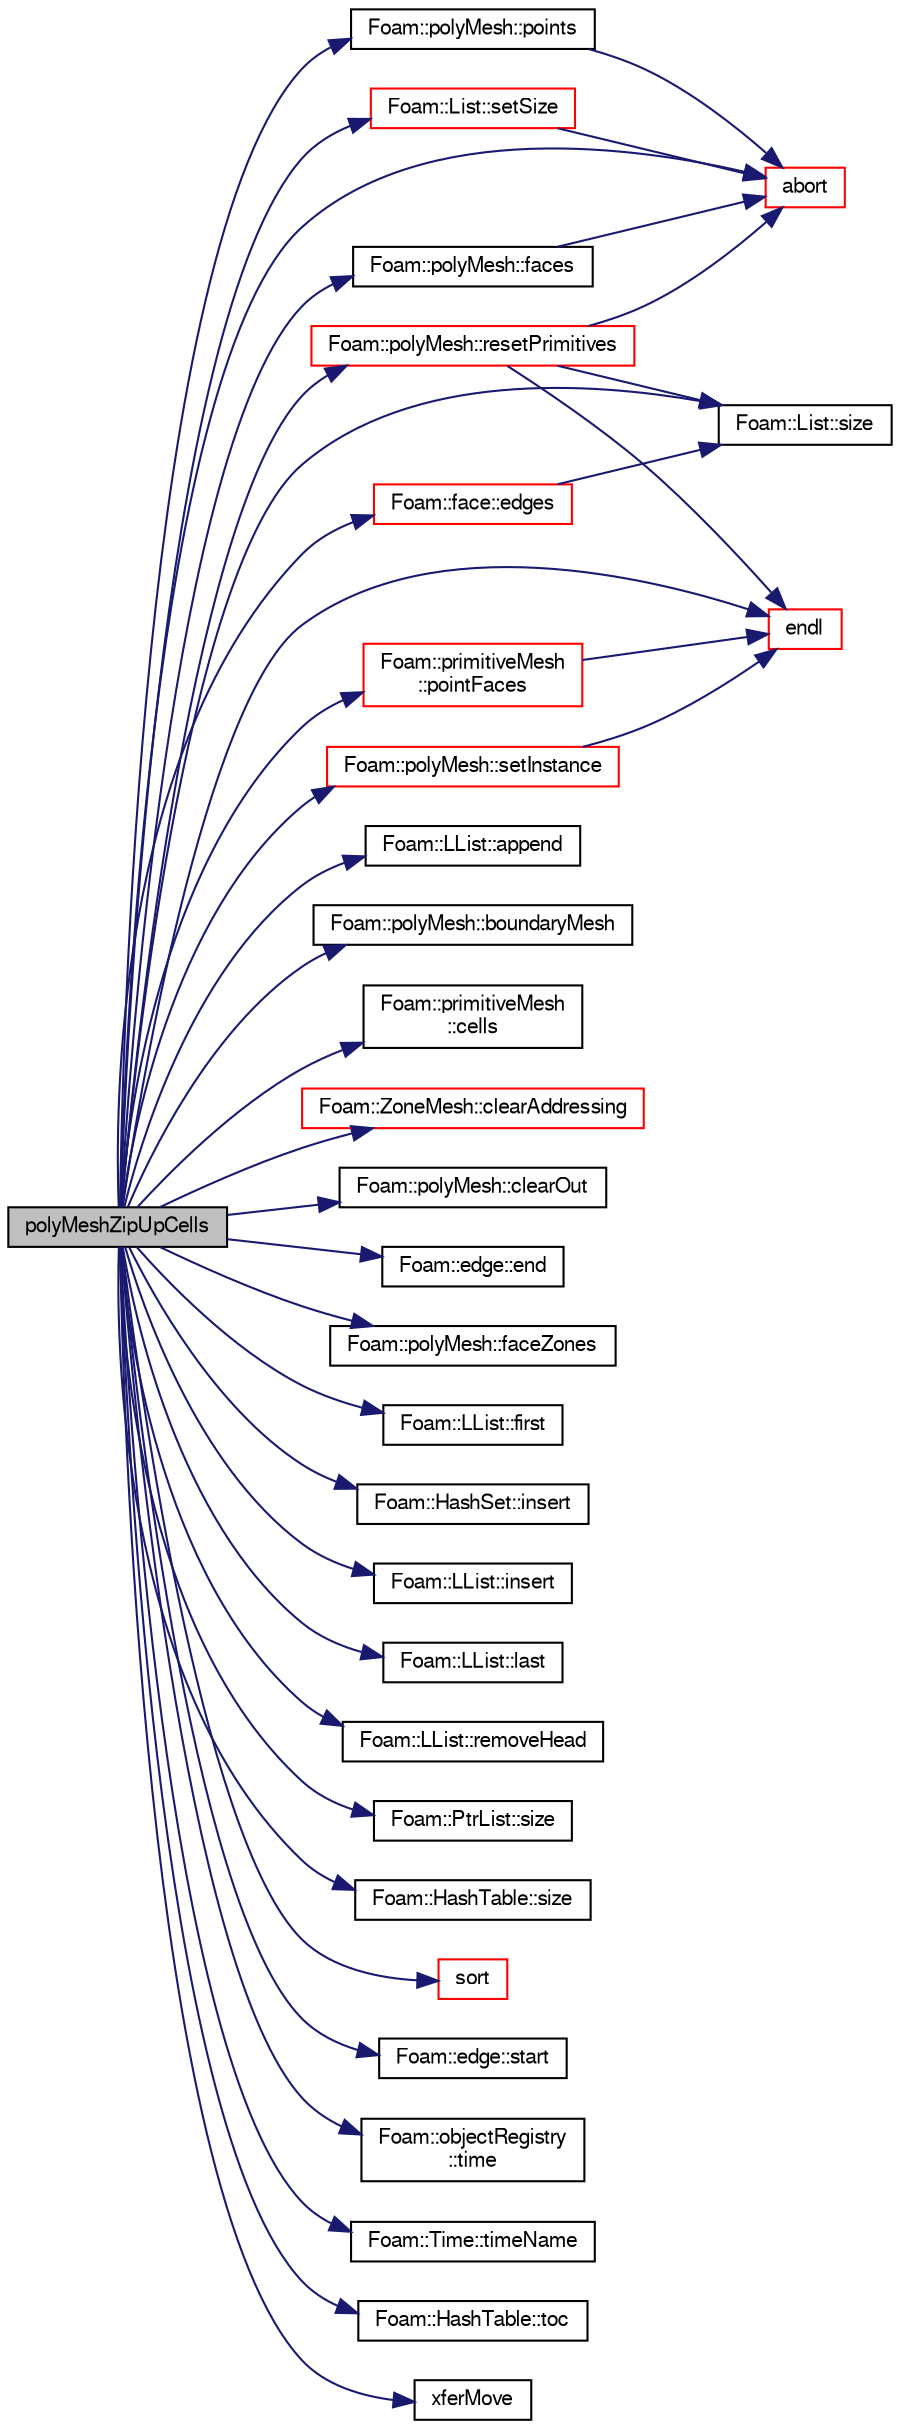 digraph "polyMeshZipUpCells"
{
  bgcolor="transparent";
  edge [fontname="FreeSans",fontsize="10",labelfontname="FreeSans",labelfontsize="10"];
  node [fontname="FreeSans",fontsize="10",shape=record];
  rankdir="LR";
  Node1 [label="polyMeshZipUpCells",height=0.2,width=0.4,color="black", fillcolor="grey75", style="filled" fontcolor="black"];
  Node1 -> Node2 [color="midnightblue",fontsize="10",style="solid",fontname="FreeSans"];
  Node2 [label="abort",height=0.2,width=0.4,color="red",URL="$a10237.html#a447107a607d03e417307c203fa5fb44b"];
  Node1 -> Node3 [color="midnightblue",fontsize="10",style="solid",fontname="FreeSans"];
  Node3 [label="Foam::LList::append",height=0.2,width=0.4,color="black",URL="$a01332.html#aa0809a881c9618cbaafc6a4451614dd6",tooltip="Add at tail of list. "];
  Node1 -> Node4 [color="midnightblue",fontsize="10",style="solid",fontname="FreeSans"];
  Node4 [label="Foam::polyMesh::boundaryMesh",height=0.2,width=0.4,color="black",URL="$a01861.html#a6b7f5ba89250dbd7a1c6c7860ab60fe3",tooltip="Return boundary mesh. "];
  Node1 -> Node5 [color="midnightblue",fontsize="10",style="solid",fontname="FreeSans"];
  Node5 [label="Foam::primitiveMesh\l::cells",height=0.2,width=0.4,color="black",URL="$a01911.html#a5838384c0cea399b56339f30bc8558ab"];
  Node1 -> Node6 [color="midnightblue",fontsize="10",style="solid",fontname="FreeSans"];
  Node6 [label="Foam::ZoneMesh::clearAddressing",height=0.2,width=0.4,color="red",URL="$a02823.html#aac1ee7169044dccb262b78097d6ab1a8",tooltip="Clear addressing. "];
  Node1 -> Node7 [color="midnightblue",fontsize="10",style="solid",fontname="FreeSans"];
  Node7 [label="Foam::polyMesh::clearOut",height=0.2,width=0.4,color="black",URL="$a01861.html#af320697688df08f1438d37a86bcaf25d",tooltip="Clear all geometry and addressing unnecessary for CFD. "];
  Node1 -> Node8 [color="midnightblue",fontsize="10",style="solid",fontname="FreeSans"];
  Node8 [label="Foam::face::edges",height=0.2,width=0.4,color="red",URL="$a00693.html#afb2d8a77df2765c7a4d24840617f285e",tooltip="Return edges in face point ordering,. "];
  Node8 -> Node9 [color="midnightblue",fontsize="10",style="solid",fontname="FreeSans"];
  Node9 [label="Foam::List::size",height=0.2,width=0.4,color="black",URL="$a01325.html#a8a5f6fa29bd4b500caf186f60245b384",tooltip="Override size to be inconsistent with allocated storage. "];
  Node1 -> Node10 [color="midnightblue",fontsize="10",style="solid",fontname="FreeSans"];
  Node10 [label="Foam::edge::end",height=0.2,width=0.4,color="black",URL="$a00590.html#a8ed0e876210c2c116b5694307a830518",tooltip="Return end vertex label. "];
  Node1 -> Node11 [color="midnightblue",fontsize="10",style="solid",fontname="FreeSans"];
  Node11 [label="endl",height=0.2,width=0.4,color="red",URL="$a10237.html#a2db8fe02a0d3909e9351bb4275b23ce4",tooltip="Add newline and flush stream. "];
  Node1 -> Node12 [color="midnightblue",fontsize="10",style="solid",fontname="FreeSans"];
  Node12 [label="Foam::polyMesh::faces",height=0.2,width=0.4,color="black",URL="$a01861.html#a4434536d50d4c14116249da802a1e2b2",tooltip="Return raw faces. "];
  Node12 -> Node2 [color="midnightblue",fontsize="10",style="solid",fontname="FreeSans"];
  Node1 -> Node13 [color="midnightblue",fontsize="10",style="solid",fontname="FreeSans"];
  Node13 [label="Foam::polyMesh::faceZones",height=0.2,width=0.4,color="black",URL="$a01861.html#aa3b2dc268f43cd7ca2d043febae4f0e6",tooltip="Return face zone mesh. "];
  Node1 -> Node14 [color="midnightblue",fontsize="10",style="solid",fontname="FreeSans"];
  Node14 [label="Foam::LList::first",height=0.2,width=0.4,color="black",URL="$a01332.html#a7623ebf1de749ead723a8a20ffb9475a",tooltip="Return the first entry added. "];
  Node1 -> Node15 [color="midnightblue",fontsize="10",style="solid",fontname="FreeSans"];
  Node15 [label="Foam::HashSet::insert",height=0.2,width=0.4,color="black",URL="$a00957.html#a49f0753d9652681fc3a81f59951a0ad7",tooltip="Insert a new entry. "];
  Node1 -> Node16 [color="midnightblue",fontsize="10",style="solid",fontname="FreeSans"];
  Node16 [label="Foam::LList::insert",height=0.2,width=0.4,color="black",URL="$a01332.html#a1e9eb396714acd3d518366423cc5b5f6",tooltip="Add at head of list. "];
  Node1 -> Node17 [color="midnightblue",fontsize="10",style="solid",fontname="FreeSans"];
  Node17 [label="Foam::LList::last",height=0.2,width=0.4,color="black",URL="$a01332.html#a8af3592c894b63653a2c8369e00fc4cb",tooltip="Return the last entry added. "];
  Node1 -> Node18 [color="midnightblue",fontsize="10",style="solid",fontname="FreeSans"];
  Node18 [label="Foam::primitiveMesh\l::pointFaces",height=0.2,width=0.4,color="red",URL="$a01911.html#a758f775d09e1be4cdd80daea4e402f55"];
  Node18 -> Node11 [color="midnightblue",fontsize="10",style="solid",fontname="FreeSans"];
  Node1 -> Node19 [color="midnightblue",fontsize="10",style="solid",fontname="FreeSans"];
  Node19 [label="Foam::polyMesh::points",height=0.2,width=0.4,color="black",URL="$a01861.html#a084ae534298576408f063a6b3b820959",tooltip="Return raw points. "];
  Node19 -> Node2 [color="midnightblue",fontsize="10",style="solid",fontname="FreeSans"];
  Node1 -> Node20 [color="midnightblue",fontsize="10",style="solid",fontname="FreeSans"];
  Node20 [label="Foam::LList::removeHead",height=0.2,width=0.4,color="black",URL="$a01332.html#a97b5d2a039e9116cbcd9ebf9fcac95d4",tooltip="Remove and return head. "];
  Node1 -> Node21 [color="midnightblue",fontsize="10",style="solid",fontname="FreeSans"];
  Node21 [label="Foam::polyMesh::resetPrimitives",height=0.2,width=0.4,color="red",URL="$a01861.html#a60311eae7150c7ce0566c76ca5a65651",tooltip="Reset mesh primitive data. Assumes all patch info correct. "];
  Node21 -> Node9 [color="midnightblue",fontsize="10",style="solid",fontname="FreeSans"];
  Node21 -> Node2 [color="midnightblue",fontsize="10",style="solid",fontname="FreeSans"];
  Node21 -> Node11 [color="midnightblue",fontsize="10",style="solid",fontname="FreeSans"];
  Node1 -> Node22 [color="midnightblue",fontsize="10",style="solid",fontname="FreeSans"];
  Node22 [label="Foam::polyMesh::setInstance",height=0.2,width=0.4,color="red",URL="$a01861.html#add9813891a074bebd77384af1717b0bf",tooltip="Set the instance for mesh files. "];
  Node22 -> Node11 [color="midnightblue",fontsize="10",style="solid",fontname="FreeSans"];
  Node1 -> Node23 [color="midnightblue",fontsize="10",style="solid",fontname="FreeSans"];
  Node23 [label="Foam::List::setSize",height=0.2,width=0.4,color="red",URL="$a01325.html#aedb985ffeaf1bdbfeccc2a8730405703",tooltip="Reset size of List. "];
  Node23 -> Node2 [color="midnightblue",fontsize="10",style="solid",fontname="FreeSans"];
  Node1 -> Node9 [color="midnightblue",fontsize="10",style="solid",fontname="FreeSans"];
  Node1 -> Node24 [color="midnightblue",fontsize="10",style="solid",fontname="FreeSans"];
  Node24 [label="Foam::PtrList::size",height=0.2,width=0.4,color="black",URL="$a01975.html#a723361dc2020160f5492e8fe2d09fa44",tooltip="Return the number of elements in the PtrList. "];
  Node1 -> Node25 [color="midnightblue",fontsize="10",style="solid",fontname="FreeSans"];
  Node25 [label="Foam::HashTable::size",height=0.2,width=0.4,color="black",URL="$a00959.html#a723361dc2020160f5492e8fe2d09fa44",tooltip="Return number of elements in table. "];
  Node1 -> Node26 [color="midnightblue",fontsize="10",style="solid",fontname="FreeSans"];
  Node26 [label="sort",height=0.2,width=0.4,color="red",URL="$a10237.html#a8040176c5570405aa954090217c37fbe"];
  Node1 -> Node27 [color="midnightblue",fontsize="10",style="solid",fontname="FreeSans"];
  Node27 [label="Foam::edge::start",height=0.2,width=0.4,color="black",URL="$a00590.html#a96b607a9a9baa575783b4af443ef613f",tooltip="Return start vertex label. "];
  Node1 -> Node28 [color="midnightblue",fontsize="10",style="solid",fontname="FreeSans"];
  Node28 [label="Foam::objectRegistry\l::time",height=0.2,width=0.4,color="black",URL="$a01640.html#a48fcf6de2789aff6b430b5fc1a05693f",tooltip="Return time. "];
  Node1 -> Node29 [color="midnightblue",fontsize="10",style="solid",fontname="FreeSans"];
  Node29 [label="Foam::Time::timeName",height=0.2,width=0.4,color="black",URL="$a02535.html#ad9d86fef6eca18797c786726cf925179",tooltip="Return time name of given scalar time. "];
  Node1 -> Node30 [color="midnightblue",fontsize="10",style="solid",fontname="FreeSans"];
  Node30 [label="Foam::HashTable::toc",height=0.2,width=0.4,color="black",URL="$a00959.html#a76b765c869311659d0868ce0e0200884",tooltip="Return the table of contents. "];
  Node1 -> Node31 [color="midnightblue",fontsize="10",style="solid",fontname="FreeSans"];
  Node31 [label="xferMove",height=0.2,width=0.4,color="black",URL="$a10237.html#ae3ad39ee5ad896e6d3c0f137ecd12abb"];
}
